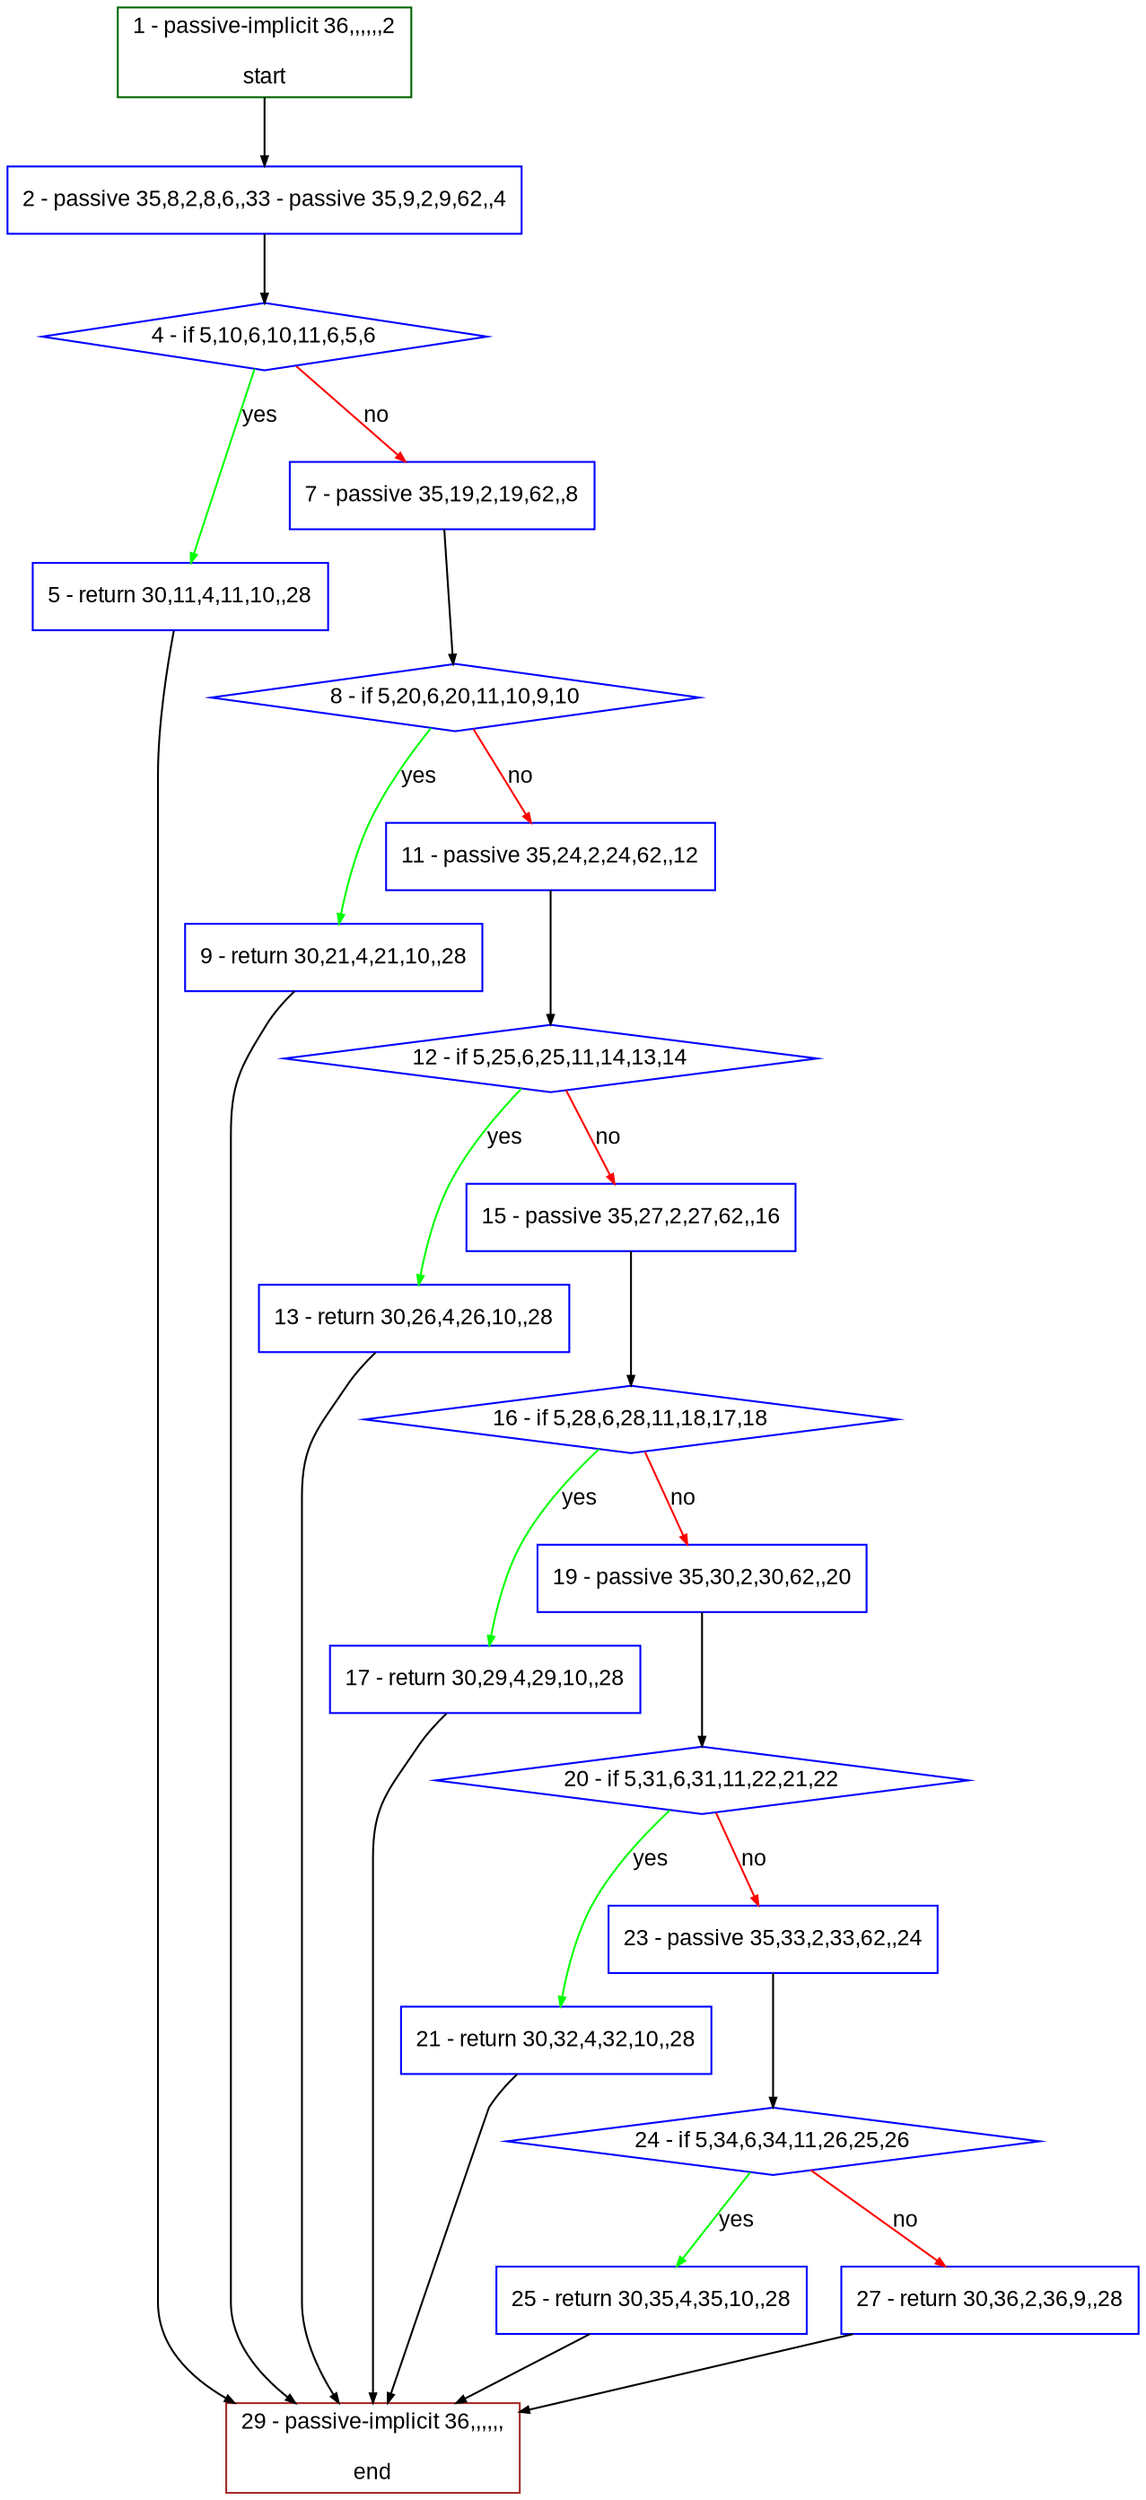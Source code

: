 digraph "" {
  graph [bgcolor="white", fillcolor="#FFFFCC", pack="true", packmode="clust", fontname="Arial", label="", fontsize="12", compound="true", style="rounded,filled"];
  node [node_initialized="no", fillcolor="white", fontname="Arial", label="", color="grey", fontsize="12", fixedsize="false", compound="true", shape="rectangle", style="filled"];
  edge [arrowtail="none", lhead="", fontcolor="black", fontname="Arial", label="", color="black", fontsize="12", arrowhead="normal", arrowsize="0.5", compound="true", ltail="", dir="forward"];
  __N1 [fillcolor="#ffffff", label="2 - passive 35,8,2,8,6,,33 - passive 35,9,2,9,62,,4", color="#0000ff", shape="box", style="filled"];
  __N2 [fillcolor="#ffffff", label="1 - passive-implicit 36,,,,,,2\n\nstart", color="#006400", shape="box", style="filled"];
  __N3 [fillcolor="#ffffff", label="4 - if 5,10,6,10,11,6,5,6", color="#0000ff", shape="diamond", style="filled"];
  __N4 [fillcolor="#ffffff", label="5 - return 30,11,4,11,10,,28", color="#0000ff", shape="box", style="filled"];
  __N5 [fillcolor="#ffffff", label="7 - passive 35,19,2,19,62,,8", color="#0000ff", shape="box", style="filled"];
  __N6 [fillcolor="#ffffff", label="29 - passive-implicit 36,,,,,,\n\nend", color="#a52a2a", shape="box", style="filled"];
  __N7 [fillcolor="#ffffff", label="8 - if 5,20,6,20,11,10,9,10", color="#0000ff", shape="diamond", style="filled"];
  __N8 [fillcolor="#ffffff", label="9 - return 30,21,4,21,10,,28", color="#0000ff", shape="box", style="filled"];
  __N9 [fillcolor="#ffffff", label="11 - passive 35,24,2,24,62,,12", color="#0000ff", shape="box", style="filled"];
  __N10 [fillcolor="#ffffff", label="12 - if 5,25,6,25,11,14,13,14", color="#0000ff", shape="diamond", style="filled"];
  __N11 [fillcolor="#ffffff", label="13 - return 30,26,4,26,10,,28", color="#0000ff", shape="box", style="filled"];
  __N12 [fillcolor="#ffffff", label="15 - passive 35,27,2,27,62,,16", color="#0000ff", shape="box", style="filled"];
  __N13 [fillcolor="#ffffff", label="16 - if 5,28,6,28,11,18,17,18", color="#0000ff", shape="diamond", style="filled"];
  __N14 [fillcolor="#ffffff", label="17 - return 30,29,4,29,10,,28", color="#0000ff", shape="box", style="filled"];
  __N15 [fillcolor="#ffffff", label="19 - passive 35,30,2,30,62,,20", color="#0000ff", shape="box", style="filled"];
  __N16 [fillcolor="#ffffff", label="20 - if 5,31,6,31,11,22,21,22", color="#0000ff", shape="diamond", style="filled"];
  __N17 [fillcolor="#ffffff", label="21 - return 30,32,4,32,10,,28", color="#0000ff", shape="box", style="filled"];
  __N18 [fillcolor="#ffffff", label="23 - passive 35,33,2,33,62,,24", color="#0000ff", shape="box", style="filled"];
  __N19 [fillcolor="#ffffff", label="24 - if 5,34,6,34,11,26,25,26", color="#0000ff", shape="diamond", style="filled"];
  __N20 [fillcolor="#ffffff", label="25 - return 30,35,4,35,10,,28", color="#0000ff", shape="box", style="filled"];
  __N21 [fillcolor="#ffffff", label="27 - return 30,36,2,36,9,,28", color="#0000ff", shape="box", style="filled"];
  __N2 -> __N1 [arrowtail="none", color="#000000", label="", arrowhead="normal", dir="forward"];
  __N1 -> __N3 [arrowtail="none", color="#000000", label="", arrowhead="normal", dir="forward"];
  __N3 -> __N4 [arrowtail="none", color="#00ff00", label="yes", arrowhead="normal", dir="forward"];
  __N3 -> __N5 [arrowtail="none", color="#ff0000", label="no", arrowhead="normal", dir="forward"];
  __N4 -> __N6 [arrowtail="none", color="#000000", label="", arrowhead="normal", dir="forward"];
  __N5 -> __N7 [arrowtail="none", color="#000000", label="", arrowhead="normal", dir="forward"];
  __N7 -> __N8 [arrowtail="none", color="#00ff00", label="yes", arrowhead="normal", dir="forward"];
  __N7 -> __N9 [arrowtail="none", color="#ff0000", label="no", arrowhead="normal", dir="forward"];
  __N8 -> __N6 [arrowtail="none", color="#000000", label="", arrowhead="normal", dir="forward"];
  __N9 -> __N10 [arrowtail="none", color="#000000", label="", arrowhead="normal", dir="forward"];
  __N10 -> __N11 [arrowtail="none", color="#00ff00", label="yes", arrowhead="normal", dir="forward"];
  __N10 -> __N12 [arrowtail="none", color="#ff0000", label="no", arrowhead="normal", dir="forward"];
  __N11 -> __N6 [arrowtail="none", color="#000000", label="", arrowhead="normal", dir="forward"];
  __N12 -> __N13 [arrowtail="none", color="#000000", label="", arrowhead="normal", dir="forward"];
  __N13 -> __N14 [arrowtail="none", color="#00ff00", label="yes", arrowhead="normal", dir="forward"];
  __N13 -> __N15 [arrowtail="none", color="#ff0000", label="no", arrowhead="normal", dir="forward"];
  __N14 -> __N6 [arrowtail="none", color="#000000", label="", arrowhead="normal", dir="forward"];
  __N15 -> __N16 [arrowtail="none", color="#000000", label="", arrowhead="normal", dir="forward"];
  __N16 -> __N17 [arrowtail="none", color="#00ff00", label="yes", arrowhead="normal", dir="forward"];
  __N16 -> __N18 [arrowtail="none", color="#ff0000", label="no", arrowhead="normal", dir="forward"];
  __N17 -> __N6 [arrowtail="none", color="#000000", label="", arrowhead="normal", dir="forward"];
  __N18 -> __N19 [arrowtail="none", color="#000000", label="", arrowhead="normal", dir="forward"];
  __N19 -> __N20 [arrowtail="none", color="#00ff00", label="yes", arrowhead="normal", dir="forward"];
  __N19 -> __N21 [arrowtail="none", color="#ff0000", label="no", arrowhead="normal", dir="forward"];
  __N20 -> __N6 [arrowtail="none", color="#000000", label="", arrowhead="normal", dir="forward"];
  __N21 -> __N6 [arrowtail="none", color="#000000", label="", arrowhead="normal", dir="forward"];
}
